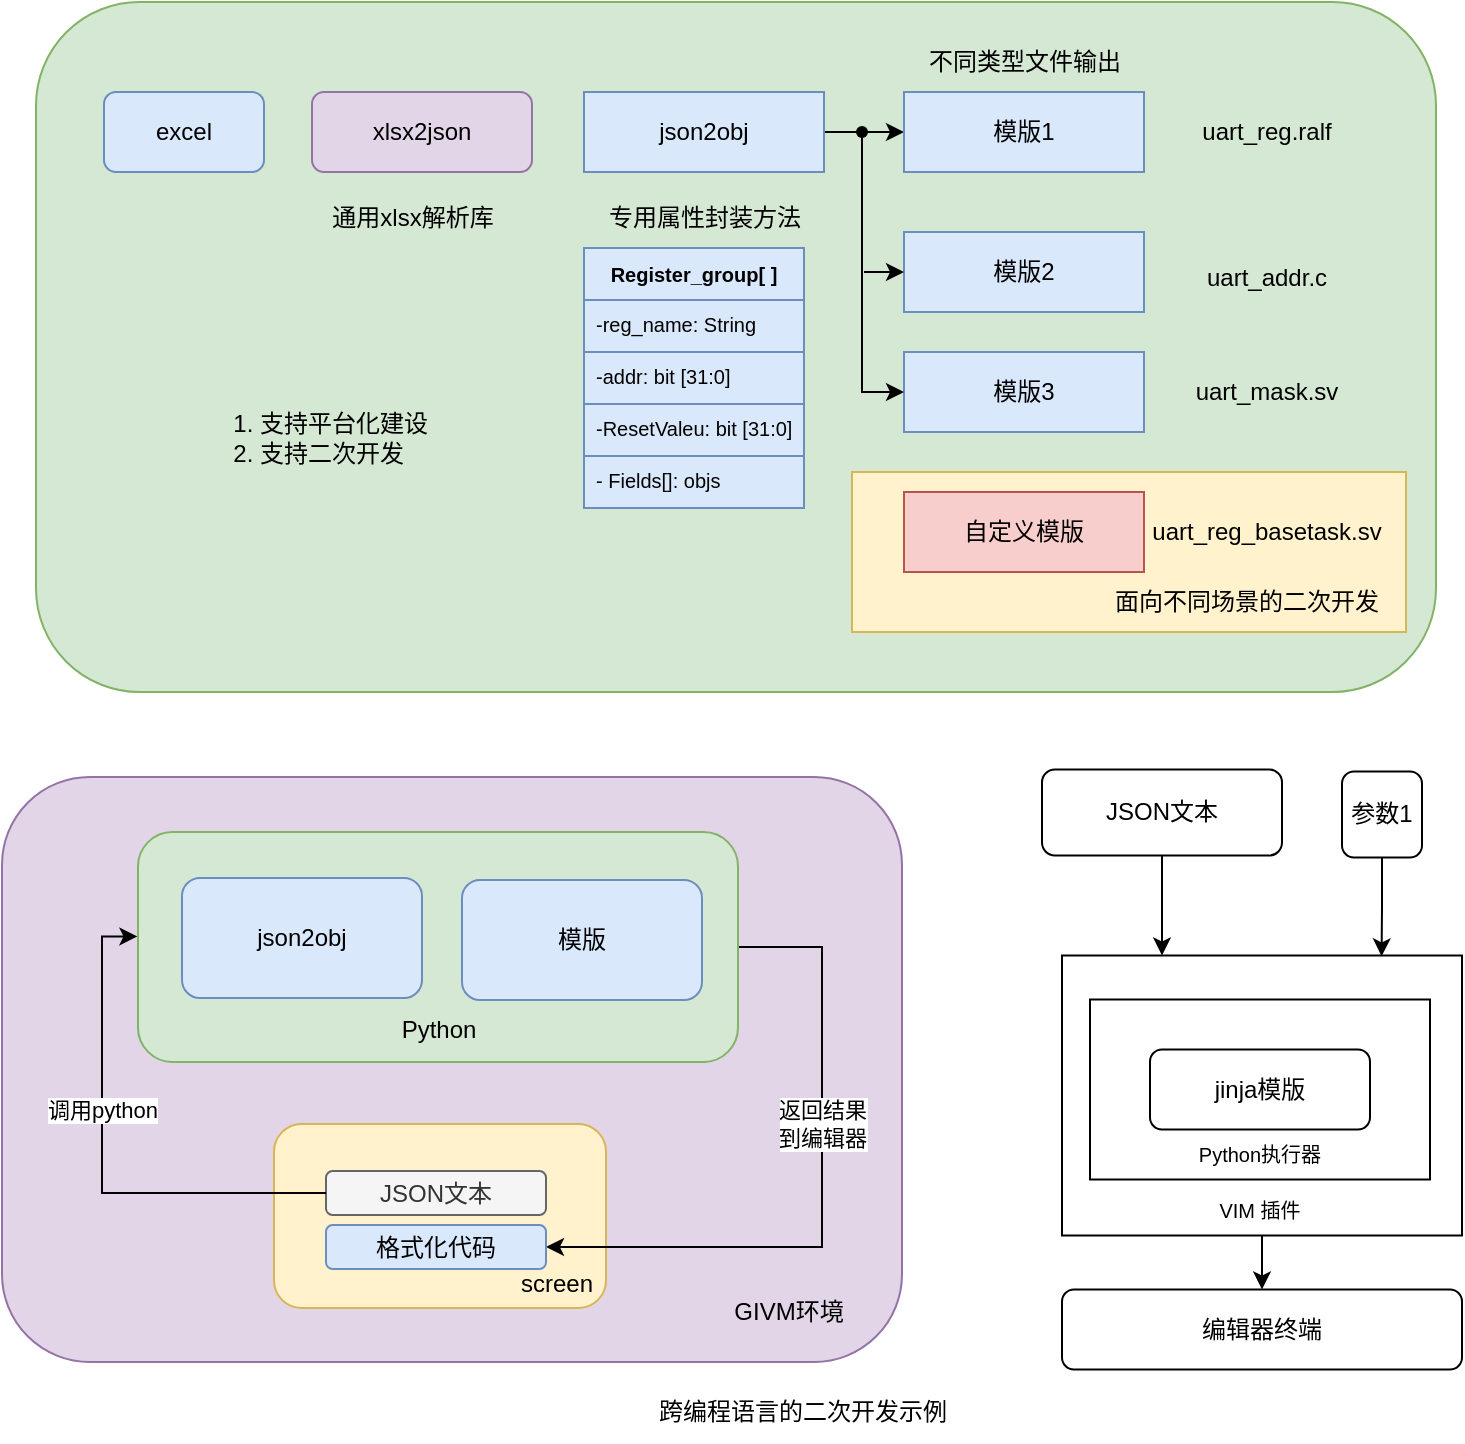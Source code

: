 <mxfile version="28.2.1">
  <diagram name="第 1 页" id="oH9CaKQro6RjDwiOcAXF">
    <mxGraphModel dx="1418" dy="794" grid="1" gridSize="10" guides="1" tooltips="1" connect="1" arrows="1" fold="1" page="1" pageScale="1" pageWidth="827" pageHeight="1169" math="0" shadow="0">
      <root>
        <mxCell id="0" />
        <mxCell id="1" parent="0" />
        <mxCell id="xDL-Df86Tu1njdtlWbp1-55" value="" style="rounded=1;whiteSpace=wrap;html=1;fillColor=#e1d5e7;strokeColor=#9673a6;" vertex="1" parent="1">
          <mxGeometry x="110" y="427.5" width="450" height="292.5" as="geometry" />
        </mxCell>
        <mxCell id="xDL-Df86Tu1njdtlWbp1-49" value="" style="rounded=1;whiteSpace=wrap;html=1;fillColor=#fff2cc;strokeColor=#d6b656;" vertex="1" parent="1">
          <mxGeometry x="246" y="601" width="166" height="92" as="geometry" />
        </mxCell>
        <mxCell id="xDL-Df86Tu1njdtlWbp1-53" style="edgeStyle=orthogonalEdgeStyle;rounded=0;orthogonalLoop=1;jettySize=auto;html=1;entryX=1;entryY=0.5;entryDx=0;entryDy=0;" edge="1" parent="1" source="xDL-Df86Tu1njdtlWbp1-46" target="xDL-Df86Tu1njdtlWbp1-51">
          <mxGeometry relative="1" as="geometry">
            <Array as="points">
              <mxPoint x="520" y="513" />
              <mxPoint x="520" y="663" />
            </Array>
          </mxGeometry>
        </mxCell>
        <mxCell id="xDL-Df86Tu1njdtlWbp1-57" value="返回结果&lt;div&gt;到编辑器&lt;/div&gt;" style="edgeLabel;html=1;align=center;verticalAlign=middle;resizable=0;points=[];" vertex="1" connectable="0" parent="xDL-Df86Tu1njdtlWbp1-53">
          <mxGeometry x="-0.21" relative="1" as="geometry">
            <mxPoint as="offset" />
          </mxGeometry>
        </mxCell>
        <mxCell id="xDL-Df86Tu1njdtlWbp1-46" value="" style="rounded=1;whiteSpace=wrap;html=1;fillColor=#d5e8d4;strokeColor=#82b366;" vertex="1" parent="1">
          <mxGeometry x="178" y="455" width="300" height="115" as="geometry" />
        </mxCell>
        <mxCell id="xDL-Df86Tu1njdtlWbp1-42" value="" style="rounded=1;whiteSpace=wrap;html=1;fillColor=#d5e8d4;strokeColor=#82b366;" vertex="1" parent="1">
          <mxGeometry x="127" y="40" width="700" height="345" as="geometry" />
        </mxCell>
        <mxCell id="xDL-Df86Tu1njdtlWbp1-40" value="" style="rounded=0;whiteSpace=wrap;html=1;fillColor=#fff2cc;strokeColor=#d6b656;" vertex="1" parent="1">
          <mxGeometry x="535" y="275" width="277" height="80" as="geometry" />
        </mxCell>
        <mxCell id="xDL-Df86Tu1njdtlWbp1-11" style="edgeStyle=orthogonalEdgeStyle;rounded=0;orthogonalLoop=1;jettySize=auto;html=1;entryX=0.5;entryY=0;entryDx=0;entryDy=0;" edge="1" parent="1" source="xDL-Df86Tu1njdtlWbp1-1" target="xDL-Df86Tu1njdtlWbp1-10">
          <mxGeometry relative="1" as="geometry" />
        </mxCell>
        <mxCell id="xDL-Df86Tu1njdtlWbp1-1" value="" style="rounded=0;whiteSpace=wrap;html=1;" vertex="1" parent="1">
          <mxGeometry x="640" y="516.75" width="200" height="140" as="geometry" />
        </mxCell>
        <mxCell id="xDL-Df86Tu1njdtlWbp1-2" value="" style="rounded=0;whiteSpace=wrap;html=1;" vertex="1" parent="1">
          <mxGeometry x="654" y="538.75" width="170" height="90" as="geometry" />
        </mxCell>
        <mxCell id="xDL-Df86Tu1njdtlWbp1-3" value="jinja模版" style="rounded=1;whiteSpace=wrap;html=1;" vertex="1" parent="1">
          <mxGeometry x="684" y="563.75" width="110" height="40" as="geometry" />
        </mxCell>
        <mxCell id="xDL-Df86Tu1njdtlWbp1-4" value="&lt;font style=&quot;font-size: 10px;&quot;&gt;Python执行器&lt;/font&gt;" style="text;strokeColor=none;fillColor=none;html=1;align=center;verticalAlign=middle;whiteSpace=wrap;rounded=0;fontSize=16;" vertex="1" parent="1">
          <mxGeometry x="689" y="598.75" width="100" height="30" as="geometry" />
        </mxCell>
        <mxCell id="xDL-Df86Tu1njdtlWbp1-5" value="参数1" style="rounded=1;whiteSpace=wrap;html=1;" vertex="1" parent="1">
          <mxGeometry x="780" y="424.75" width="40" height="43" as="geometry" />
        </mxCell>
        <mxCell id="xDL-Df86Tu1njdtlWbp1-8" style="edgeStyle=orthogonalEdgeStyle;rounded=0;orthogonalLoop=1;jettySize=auto;html=1;entryX=0.25;entryY=0;entryDx=0;entryDy=0;" edge="1" parent="1" source="xDL-Df86Tu1njdtlWbp1-6" target="xDL-Df86Tu1njdtlWbp1-1">
          <mxGeometry relative="1" as="geometry" />
        </mxCell>
        <mxCell id="xDL-Df86Tu1njdtlWbp1-6" value="JSON文本" style="rounded=1;whiteSpace=wrap;html=1;" vertex="1" parent="1">
          <mxGeometry x="630" y="423.75" width="120" height="43" as="geometry" />
        </mxCell>
        <mxCell id="xDL-Df86Tu1njdtlWbp1-7" value="&lt;font style=&quot;font-size: 10px;&quot;&gt;VIM&amp;nbsp;插件&lt;/font&gt;" style="text;strokeColor=none;fillColor=none;html=1;align=center;verticalAlign=middle;whiteSpace=wrap;rounded=0;fontSize=16;" vertex="1" parent="1">
          <mxGeometry x="709" y="626.75" width="60" height="30" as="geometry" />
        </mxCell>
        <mxCell id="xDL-Df86Tu1njdtlWbp1-9" style="edgeStyle=orthogonalEdgeStyle;rounded=0;orthogonalLoop=1;jettySize=auto;html=1;entryX=0.799;entryY=0.003;entryDx=0;entryDy=0;entryPerimeter=0;" edge="1" parent="1" source="xDL-Df86Tu1njdtlWbp1-5" target="xDL-Df86Tu1njdtlWbp1-1">
          <mxGeometry relative="1" as="geometry" />
        </mxCell>
        <mxCell id="xDL-Df86Tu1njdtlWbp1-10" value="编辑器终端" style="rounded=1;whiteSpace=wrap;html=1;" vertex="1" parent="1">
          <mxGeometry x="640" y="683.75" width="200" height="40" as="geometry" />
        </mxCell>
        <mxCell id="xDL-Df86Tu1njdtlWbp1-13" value="xlsx2json" style="rounded=1;whiteSpace=wrap;html=1;fillColor=#e1d5e7;strokeColor=#9673a6;" vertex="1" parent="1">
          <mxGeometry x="265" y="85" width="110" height="40" as="geometry" />
        </mxCell>
        <mxCell id="xDL-Df86Tu1njdtlWbp1-20" style="edgeStyle=orthogonalEdgeStyle;rounded=0;orthogonalLoop=1;jettySize=auto;html=1;entryX=0;entryY=0.5;entryDx=0;entryDy=0;" edge="1" parent="1" source="xDL-Df86Tu1njdtlWbp1-14" target="xDL-Df86Tu1njdtlWbp1-16">
          <mxGeometry relative="1" as="geometry" />
        </mxCell>
        <mxCell id="xDL-Df86Tu1njdtlWbp1-14" value="json2obj" style="rounded=0;whiteSpace=wrap;html=1;fillColor=#dae8fc;strokeColor=#6c8ebf;" vertex="1" parent="1">
          <mxGeometry x="401" y="85" width="120" height="40" as="geometry" />
        </mxCell>
        <mxCell id="xDL-Df86Tu1njdtlWbp1-16" value="模版1" style="rounded=0;whiteSpace=wrap;html=1;fillColor=#dae8fc;strokeColor=#6c8ebf;" vertex="1" parent="1">
          <mxGeometry x="561" y="85" width="120" height="40" as="geometry" />
        </mxCell>
        <mxCell id="xDL-Df86Tu1njdtlWbp1-17" value="excel" style="rounded=1;whiteSpace=wrap;html=1;fillColor=#dae8fc;strokeColor=#6c8ebf;" vertex="1" parent="1">
          <mxGeometry x="161" y="85" width="80" height="40" as="geometry" />
        </mxCell>
        <mxCell id="xDL-Df86Tu1njdtlWbp1-18" value="模版2" style="rounded=0;whiteSpace=wrap;html=1;fillColor=#dae8fc;strokeColor=#6c8ebf;" vertex="1" parent="1">
          <mxGeometry x="561" y="155" width="120" height="40" as="geometry" />
        </mxCell>
        <mxCell id="xDL-Df86Tu1njdtlWbp1-19" value="模版3" style="rounded=0;whiteSpace=wrap;html=1;fillColor=#dae8fc;strokeColor=#6c8ebf;" vertex="1" parent="1">
          <mxGeometry x="561" y="215" width="120" height="40" as="geometry" />
        </mxCell>
        <mxCell id="xDL-Df86Tu1njdtlWbp1-22" style="edgeStyle=orthogonalEdgeStyle;rounded=0;orthogonalLoop=1;jettySize=auto;html=1;entryX=0;entryY=0.5;entryDx=0;entryDy=0;" edge="1" parent="1" source="xDL-Df86Tu1njdtlWbp1-21" target="xDL-Df86Tu1njdtlWbp1-19">
          <mxGeometry relative="1" as="geometry">
            <Array as="points">
              <mxPoint x="540" y="235" />
            </Array>
          </mxGeometry>
        </mxCell>
        <mxCell id="xDL-Df86Tu1njdtlWbp1-21" value="" style="shape=waypoint;sketch=0;fillStyle=solid;size=6;pointerEvents=1;points=[];fillColor=none;resizable=0;rotatable=0;perimeter=centerPerimeter;snapToPoint=1;" vertex="1" parent="1">
          <mxGeometry x="530" y="95" width="20" height="20" as="geometry" />
        </mxCell>
        <mxCell id="xDL-Df86Tu1njdtlWbp1-25" value="" style="endArrow=classic;html=1;rounded=0;entryX=0;entryY=0.5;entryDx=0;entryDy=0;" edge="1" parent="1" target="xDL-Df86Tu1njdtlWbp1-18">
          <mxGeometry width="50" height="50" relative="1" as="geometry">
            <mxPoint x="541" y="175" as="sourcePoint" />
            <mxPoint x="541" y="135" as="targetPoint" />
          </mxGeometry>
        </mxCell>
        <mxCell id="xDL-Df86Tu1njdtlWbp1-27" value="通用xlsx解析库" style="text;html=1;align=center;verticalAlign=middle;resizable=0;points=[];autosize=1;strokeColor=none;fillColor=none;" vertex="1" parent="1">
          <mxGeometry x="265" y="133" width="100" height="30" as="geometry" />
        </mxCell>
        <mxCell id="xDL-Df86Tu1njdtlWbp1-28" value="专用属性封装方法" style="text;html=1;align=center;verticalAlign=middle;resizable=0;points=[];autosize=1;strokeColor=none;fillColor=none;" vertex="1" parent="1">
          <mxGeometry x="401" y="133" width="120" height="30" as="geometry" />
        </mxCell>
        <mxCell id="xDL-Df86Tu1njdtlWbp1-29" value="不同类型文件输出" style="text;html=1;align=center;verticalAlign=middle;resizable=0;points=[];autosize=1;strokeColor=none;fillColor=none;" vertex="1" parent="1">
          <mxGeometry x="561" y="55" width="120" height="30" as="geometry" />
        </mxCell>
        <mxCell id="xDL-Df86Tu1njdtlWbp1-30" value="Register_group[ ]" style="swimlane;fontStyle=1;childLayout=stackLayout;horizontal=1;startSize=26;horizontalStack=0;resizeParent=1;resizeParentMax=0;resizeLast=0;collapsible=1;marginBottom=0;fontSize=10;fillColor=#dae8fc;strokeColor=#6c8ebf;" vertex="1" parent="1">
          <mxGeometry x="401" y="163" width="110" height="130" as="geometry" />
        </mxCell>
        <mxCell id="xDL-Df86Tu1njdtlWbp1-31" value="-reg_name: String" style="text;strokeColor=#6c8ebf;fillColor=#dae8fc;align=left;verticalAlign=top;spacingLeft=4;spacingRight=4;overflow=hidden;rotatable=0;points=[[0,0.5],[1,0.5]];portConstraint=eastwest;fontSize=10;" vertex="1" parent="xDL-Df86Tu1njdtlWbp1-30">
          <mxGeometry y="26" width="110" height="26" as="geometry" />
        </mxCell>
        <mxCell id="xDL-Df86Tu1njdtlWbp1-32" value="-addr: bit [31:0]" style="text;strokeColor=#6c8ebf;fillColor=#dae8fc;align=left;verticalAlign=top;spacingLeft=4;spacingRight=4;overflow=hidden;rotatable=0;points=[[0,0.5],[1,0.5]];portConstraint=eastwest;fontSize=10;" vertex="1" parent="xDL-Df86Tu1njdtlWbp1-30">
          <mxGeometry y="52" width="110" height="26" as="geometry" />
        </mxCell>
        <mxCell id="xDL-Df86Tu1njdtlWbp1-33" value="-ResetValeu: bit [31:0]" style="text;strokeColor=#6c8ebf;fillColor=#dae8fc;align=left;verticalAlign=top;spacingLeft=4;spacingRight=4;overflow=hidden;rotatable=0;points=[[0,0.5],[1,0.5]];portConstraint=eastwest;fontSize=10;" vertex="1" parent="xDL-Df86Tu1njdtlWbp1-30">
          <mxGeometry y="78" width="110" height="26" as="geometry" />
        </mxCell>
        <mxCell id="xDL-Df86Tu1njdtlWbp1-34" value="- Fields[]: objs" style="text;strokeColor=#6c8ebf;fillColor=#dae8fc;align=left;verticalAlign=top;spacingLeft=4;spacingRight=4;overflow=hidden;rotatable=0;points=[[0,0.5],[1,0.5]];portConstraint=eastwest;fontSize=10;" vertex="1" parent="xDL-Df86Tu1njdtlWbp1-30">
          <mxGeometry y="104" width="110" height="26" as="geometry" />
        </mxCell>
        <mxCell id="xDL-Df86Tu1njdtlWbp1-35" value="uart_reg.ralf" style="text;html=1;align=center;verticalAlign=middle;resizable=0;points=[];autosize=1;strokeColor=none;fillColor=none;" vertex="1" parent="1">
          <mxGeometry x="697" y="90" width="90" height="30" as="geometry" />
        </mxCell>
        <mxCell id="xDL-Df86Tu1njdtlWbp1-36" value="uart_addr.c" style="text;html=1;align=center;verticalAlign=middle;resizable=0;points=[];autosize=1;strokeColor=none;fillColor=none;" vertex="1" parent="1">
          <mxGeometry x="702" y="163" width="80" height="30" as="geometry" />
        </mxCell>
        <mxCell id="xDL-Df86Tu1njdtlWbp1-37" value="uart_mask.sv" style="text;html=1;align=center;verticalAlign=middle;resizable=0;points=[];autosize=1;strokeColor=none;fillColor=none;" vertex="1" parent="1">
          <mxGeometry x="697" y="220" width="90" height="30" as="geometry" />
        </mxCell>
        <mxCell id="xDL-Df86Tu1njdtlWbp1-38" value="自定义模版" style="rounded=0;whiteSpace=wrap;html=1;fillColor=#f8cecc;strokeColor=#b85450;" vertex="1" parent="1">
          <mxGeometry x="561" y="285" width="120" height="40" as="geometry" />
        </mxCell>
        <mxCell id="xDL-Df86Tu1njdtlWbp1-39" value="uart_reg_basetask.sv" style="text;html=1;align=center;verticalAlign=middle;resizable=0;points=[];autosize=1;strokeColor=none;fillColor=none;" vertex="1" parent="1">
          <mxGeometry x="672" y="290" width="140" height="30" as="geometry" />
        </mxCell>
        <mxCell id="xDL-Df86Tu1njdtlWbp1-41" value="面向不同场景的二次开发" style="text;html=1;align=center;verticalAlign=middle;resizable=0;points=[];autosize=1;strokeColor=none;fillColor=none;" vertex="1" parent="1">
          <mxGeometry x="652" y="325" width="160" height="30" as="geometry" />
        </mxCell>
        <mxCell id="xDL-Df86Tu1njdtlWbp1-43" value="&lt;ol&gt;&lt;li&gt;支持平台化建设&lt;/li&gt;&lt;li&gt;支持二次开发&lt;/li&gt;&lt;/ol&gt;" style="text;html=1;align=left;verticalAlign=middle;resizable=0;points=[];autosize=1;strokeColor=none;fillColor=none;" vertex="1" parent="1">
          <mxGeometry x="197" y="223" width="150" height="70" as="geometry" />
        </mxCell>
        <mxCell id="xDL-Df86Tu1njdtlWbp1-44" value="json2obj" style="rounded=1;whiteSpace=wrap;html=1;fillColor=#dae8fc;strokeColor=#6c8ebf;" vertex="1" parent="1">
          <mxGeometry x="200" y="478" width="120" height="60" as="geometry" />
        </mxCell>
        <mxCell id="xDL-Df86Tu1njdtlWbp1-45" value="模版" style="rounded=1;whiteSpace=wrap;html=1;fillColor=#dae8fc;strokeColor=#6c8ebf;" vertex="1" parent="1">
          <mxGeometry x="340" y="479" width="120" height="60" as="geometry" />
        </mxCell>
        <mxCell id="xDL-Df86Tu1njdtlWbp1-47" value="Python" style="text;html=1;align=center;verticalAlign=middle;resizable=0;points=[];autosize=1;strokeColor=none;fillColor=none;" vertex="1" parent="1">
          <mxGeometry x="298" y="539" width="60" height="30" as="geometry" />
        </mxCell>
        <mxCell id="xDL-Df86Tu1njdtlWbp1-48" value="JSON文本" style="rounded=1;whiteSpace=wrap;html=1;fillColor=#f5f5f5;fontColor=#333333;strokeColor=#666666;" vertex="1" parent="1">
          <mxGeometry x="272" y="624.5" width="110" height="22" as="geometry" />
        </mxCell>
        <mxCell id="xDL-Df86Tu1njdtlWbp1-51" value="格式化代码" style="rounded=1;whiteSpace=wrap;html=1;fillColor=#dae8fc;strokeColor=#6c8ebf;" vertex="1" parent="1">
          <mxGeometry x="272" y="651.5" width="110" height="22" as="geometry" />
        </mxCell>
        <mxCell id="xDL-Df86Tu1njdtlWbp1-52" style="edgeStyle=orthogonalEdgeStyle;rounded=0;orthogonalLoop=1;jettySize=auto;html=1;entryX=-0.001;entryY=0.454;entryDx=0;entryDy=0;entryPerimeter=0;" edge="1" parent="1" source="xDL-Df86Tu1njdtlWbp1-48" target="xDL-Df86Tu1njdtlWbp1-46">
          <mxGeometry relative="1" as="geometry">
            <Array as="points">
              <mxPoint x="160" y="635" />
              <mxPoint x="160" y="507" />
            </Array>
          </mxGeometry>
        </mxCell>
        <mxCell id="xDL-Df86Tu1njdtlWbp1-56" value="调用python" style="edgeLabel;html=1;align=center;verticalAlign=middle;resizable=0;points=[];" vertex="1" connectable="0" parent="xDL-Df86Tu1njdtlWbp1-52">
          <mxGeometry x="0.19" relative="1" as="geometry">
            <mxPoint as="offset" />
          </mxGeometry>
        </mxCell>
        <mxCell id="xDL-Df86Tu1njdtlWbp1-54" value="screen" style="text;html=1;align=center;verticalAlign=middle;resizable=0;points=[];autosize=1;strokeColor=none;fillColor=none;" vertex="1" parent="1">
          <mxGeometry x="357" y="666" width="60" height="30" as="geometry" />
        </mxCell>
        <mxCell id="xDL-Df86Tu1njdtlWbp1-58" value="GIVM环境" style="text;html=1;align=center;verticalAlign=middle;resizable=0;points=[];autosize=1;strokeColor=none;fillColor=none;" vertex="1" parent="1">
          <mxGeometry x="463" y="680" width="80" height="30" as="geometry" />
        </mxCell>
        <mxCell id="xDL-Df86Tu1njdtlWbp1-59" value="跨编程语言的二次开发示例" style="text;html=1;align=center;verticalAlign=middle;resizable=0;points=[];autosize=1;strokeColor=none;fillColor=none;" vertex="1" parent="1">
          <mxGeometry x="425" y="730" width="170" height="30" as="geometry" />
        </mxCell>
      </root>
    </mxGraphModel>
  </diagram>
</mxfile>
